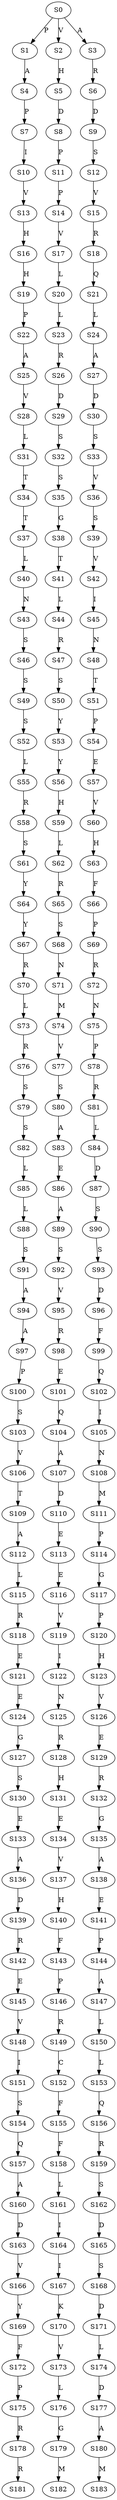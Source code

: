 strict digraph  {
	S0 -> S1 [ label = P ];
	S0 -> S2 [ label = V ];
	S0 -> S3 [ label = A ];
	S1 -> S4 [ label = A ];
	S2 -> S5 [ label = H ];
	S3 -> S6 [ label = R ];
	S4 -> S7 [ label = P ];
	S5 -> S8 [ label = D ];
	S6 -> S9 [ label = D ];
	S7 -> S10 [ label = I ];
	S8 -> S11 [ label = P ];
	S9 -> S12 [ label = S ];
	S10 -> S13 [ label = V ];
	S11 -> S14 [ label = P ];
	S12 -> S15 [ label = V ];
	S13 -> S16 [ label = H ];
	S14 -> S17 [ label = V ];
	S15 -> S18 [ label = R ];
	S16 -> S19 [ label = H ];
	S17 -> S20 [ label = L ];
	S18 -> S21 [ label = Q ];
	S19 -> S22 [ label = P ];
	S20 -> S23 [ label = L ];
	S21 -> S24 [ label = L ];
	S22 -> S25 [ label = A ];
	S23 -> S26 [ label = R ];
	S24 -> S27 [ label = A ];
	S25 -> S28 [ label = V ];
	S26 -> S29 [ label = D ];
	S27 -> S30 [ label = D ];
	S28 -> S31 [ label = L ];
	S29 -> S32 [ label = S ];
	S30 -> S33 [ label = S ];
	S31 -> S34 [ label = T ];
	S32 -> S35 [ label = S ];
	S33 -> S36 [ label = V ];
	S34 -> S37 [ label = T ];
	S35 -> S38 [ label = G ];
	S36 -> S39 [ label = S ];
	S37 -> S40 [ label = L ];
	S38 -> S41 [ label = T ];
	S39 -> S42 [ label = V ];
	S40 -> S43 [ label = N ];
	S41 -> S44 [ label = L ];
	S42 -> S45 [ label = I ];
	S43 -> S46 [ label = S ];
	S44 -> S47 [ label = R ];
	S45 -> S48 [ label = N ];
	S46 -> S49 [ label = S ];
	S47 -> S50 [ label = S ];
	S48 -> S51 [ label = T ];
	S49 -> S52 [ label = S ];
	S50 -> S53 [ label = Y ];
	S51 -> S54 [ label = P ];
	S52 -> S55 [ label = L ];
	S53 -> S56 [ label = Y ];
	S54 -> S57 [ label = E ];
	S55 -> S58 [ label = R ];
	S56 -> S59 [ label = H ];
	S57 -> S60 [ label = V ];
	S58 -> S61 [ label = S ];
	S59 -> S62 [ label = L ];
	S60 -> S63 [ label = H ];
	S61 -> S64 [ label = Y ];
	S62 -> S65 [ label = R ];
	S63 -> S66 [ label = F ];
	S64 -> S67 [ label = Y ];
	S65 -> S68 [ label = S ];
	S66 -> S69 [ label = P ];
	S67 -> S70 [ label = R ];
	S68 -> S71 [ label = N ];
	S69 -> S72 [ label = R ];
	S70 -> S73 [ label = L ];
	S71 -> S74 [ label = M ];
	S72 -> S75 [ label = N ];
	S73 -> S76 [ label = R ];
	S74 -> S77 [ label = V ];
	S75 -> S78 [ label = P ];
	S76 -> S79 [ label = S ];
	S77 -> S80 [ label = S ];
	S78 -> S81 [ label = R ];
	S79 -> S82 [ label = S ];
	S80 -> S83 [ label = A ];
	S81 -> S84 [ label = L ];
	S82 -> S85 [ label = L ];
	S83 -> S86 [ label = E ];
	S84 -> S87 [ label = D ];
	S85 -> S88 [ label = L ];
	S86 -> S89 [ label = A ];
	S87 -> S90 [ label = S ];
	S88 -> S91 [ label = S ];
	S89 -> S92 [ label = S ];
	S90 -> S93 [ label = S ];
	S91 -> S94 [ label = A ];
	S92 -> S95 [ label = V ];
	S93 -> S96 [ label = D ];
	S94 -> S97 [ label = A ];
	S95 -> S98 [ label = R ];
	S96 -> S99 [ label = F ];
	S97 -> S100 [ label = P ];
	S98 -> S101 [ label = E ];
	S99 -> S102 [ label = Q ];
	S100 -> S103 [ label = S ];
	S101 -> S104 [ label = Q ];
	S102 -> S105 [ label = I ];
	S103 -> S106 [ label = V ];
	S104 -> S107 [ label = A ];
	S105 -> S108 [ label = N ];
	S106 -> S109 [ label = T ];
	S107 -> S110 [ label = D ];
	S108 -> S111 [ label = M ];
	S109 -> S112 [ label = A ];
	S110 -> S113 [ label = E ];
	S111 -> S114 [ label = P ];
	S112 -> S115 [ label = L ];
	S113 -> S116 [ label = E ];
	S114 -> S117 [ label = G ];
	S115 -> S118 [ label = R ];
	S116 -> S119 [ label = V ];
	S117 -> S120 [ label = P ];
	S118 -> S121 [ label = E ];
	S119 -> S122 [ label = I ];
	S120 -> S123 [ label = H ];
	S121 -> S124 [ label = E ];
	S122 -> S125 [ label = N ];
	S123 -> S126 [ label = V ];
	S124 -> S127 [ label = G ];
	S125 -> S128 [ label = R ];
	S126 -> S129 [ label = E ];
	S127 -> S130 [ label = S ];
	S128 -> S131 [ label = H ];
	S129 -> S132 [ label = R ];
	S130 -> S133 [ label = E ];
	S131 -> S134 [ label = E ];
	S132 -> S135 [ label = G ];
	S133 -> S136 [ label = A ];
	S134 -> S137 [ label = V ];
	S135 -> S138 [ label = A ];
	S136 -> S139 [ label = D ];
	S137 -> S140 [ label = H ];
	S138 -> S141 [ label = E ];
	S139 -> S142 [ label = R ];
	S140 -> S143 [ label = F ];
	S141 -> S144 [ label = P ];
	S142 -> S145 [ label = E ];
	S143 -> S146 [ label = P ];
	S144 -> S147 [ label = A ];
	S145 -> S148 [ label = V ];
	S146 -> S149 [ label = R ];
	S147 -> S150 [ label = L ];
	S148 -> S151 [ label = I ];
	S149 -> S152 [ label = C ];
	S150 -> S153 [ label = L ];
	S151 -> S154 [ label = S ];
	S152 -> S155 [ label = F ];
	S153 -> S156 [ label = Q ];
	S154 -> S157 [ label = Q ];
	S155 -> S158 [ label = F ];
	S156 -> S159 [ label = R ];
	S157 -> S160 [ label = A ];
	S158 -> S161 [ label = L ];
	S159 -> S162 [ label = S ];
	S160 -> S163 [ label = D ];
	S161 -> S164 [ label = I ];
	S162 -> S165 [ label = D ];
	S163 -> S166 [ label = V ];
	S164 -> S167 [ label = I ];
	S165 -> S168 [ label = S ];
	S166 -> S169 [ label = Y ];
	S167 -> S170 [ label = K ];
	S168 -> S171 [ label = D ];
	S169 -> S172 [ label = F ];
	S170 -> S173 [ label = V ];
	S171 -> S174 [ label = L ];
	S172 -> S175 [ label = P ];
	S173 -> S176 [ label = L ];
	S174 -> S177 [ label = D ];
	S175 -> S178 [ label = R ];
	S176 -> S179 [ label = G ];
	S177 -> S180 [ label = A ];
	S178 -> S181 [ label = R ];
	S179 -> S182 [ label = M ];
	S180 -> S183 [ label = M ];
}
